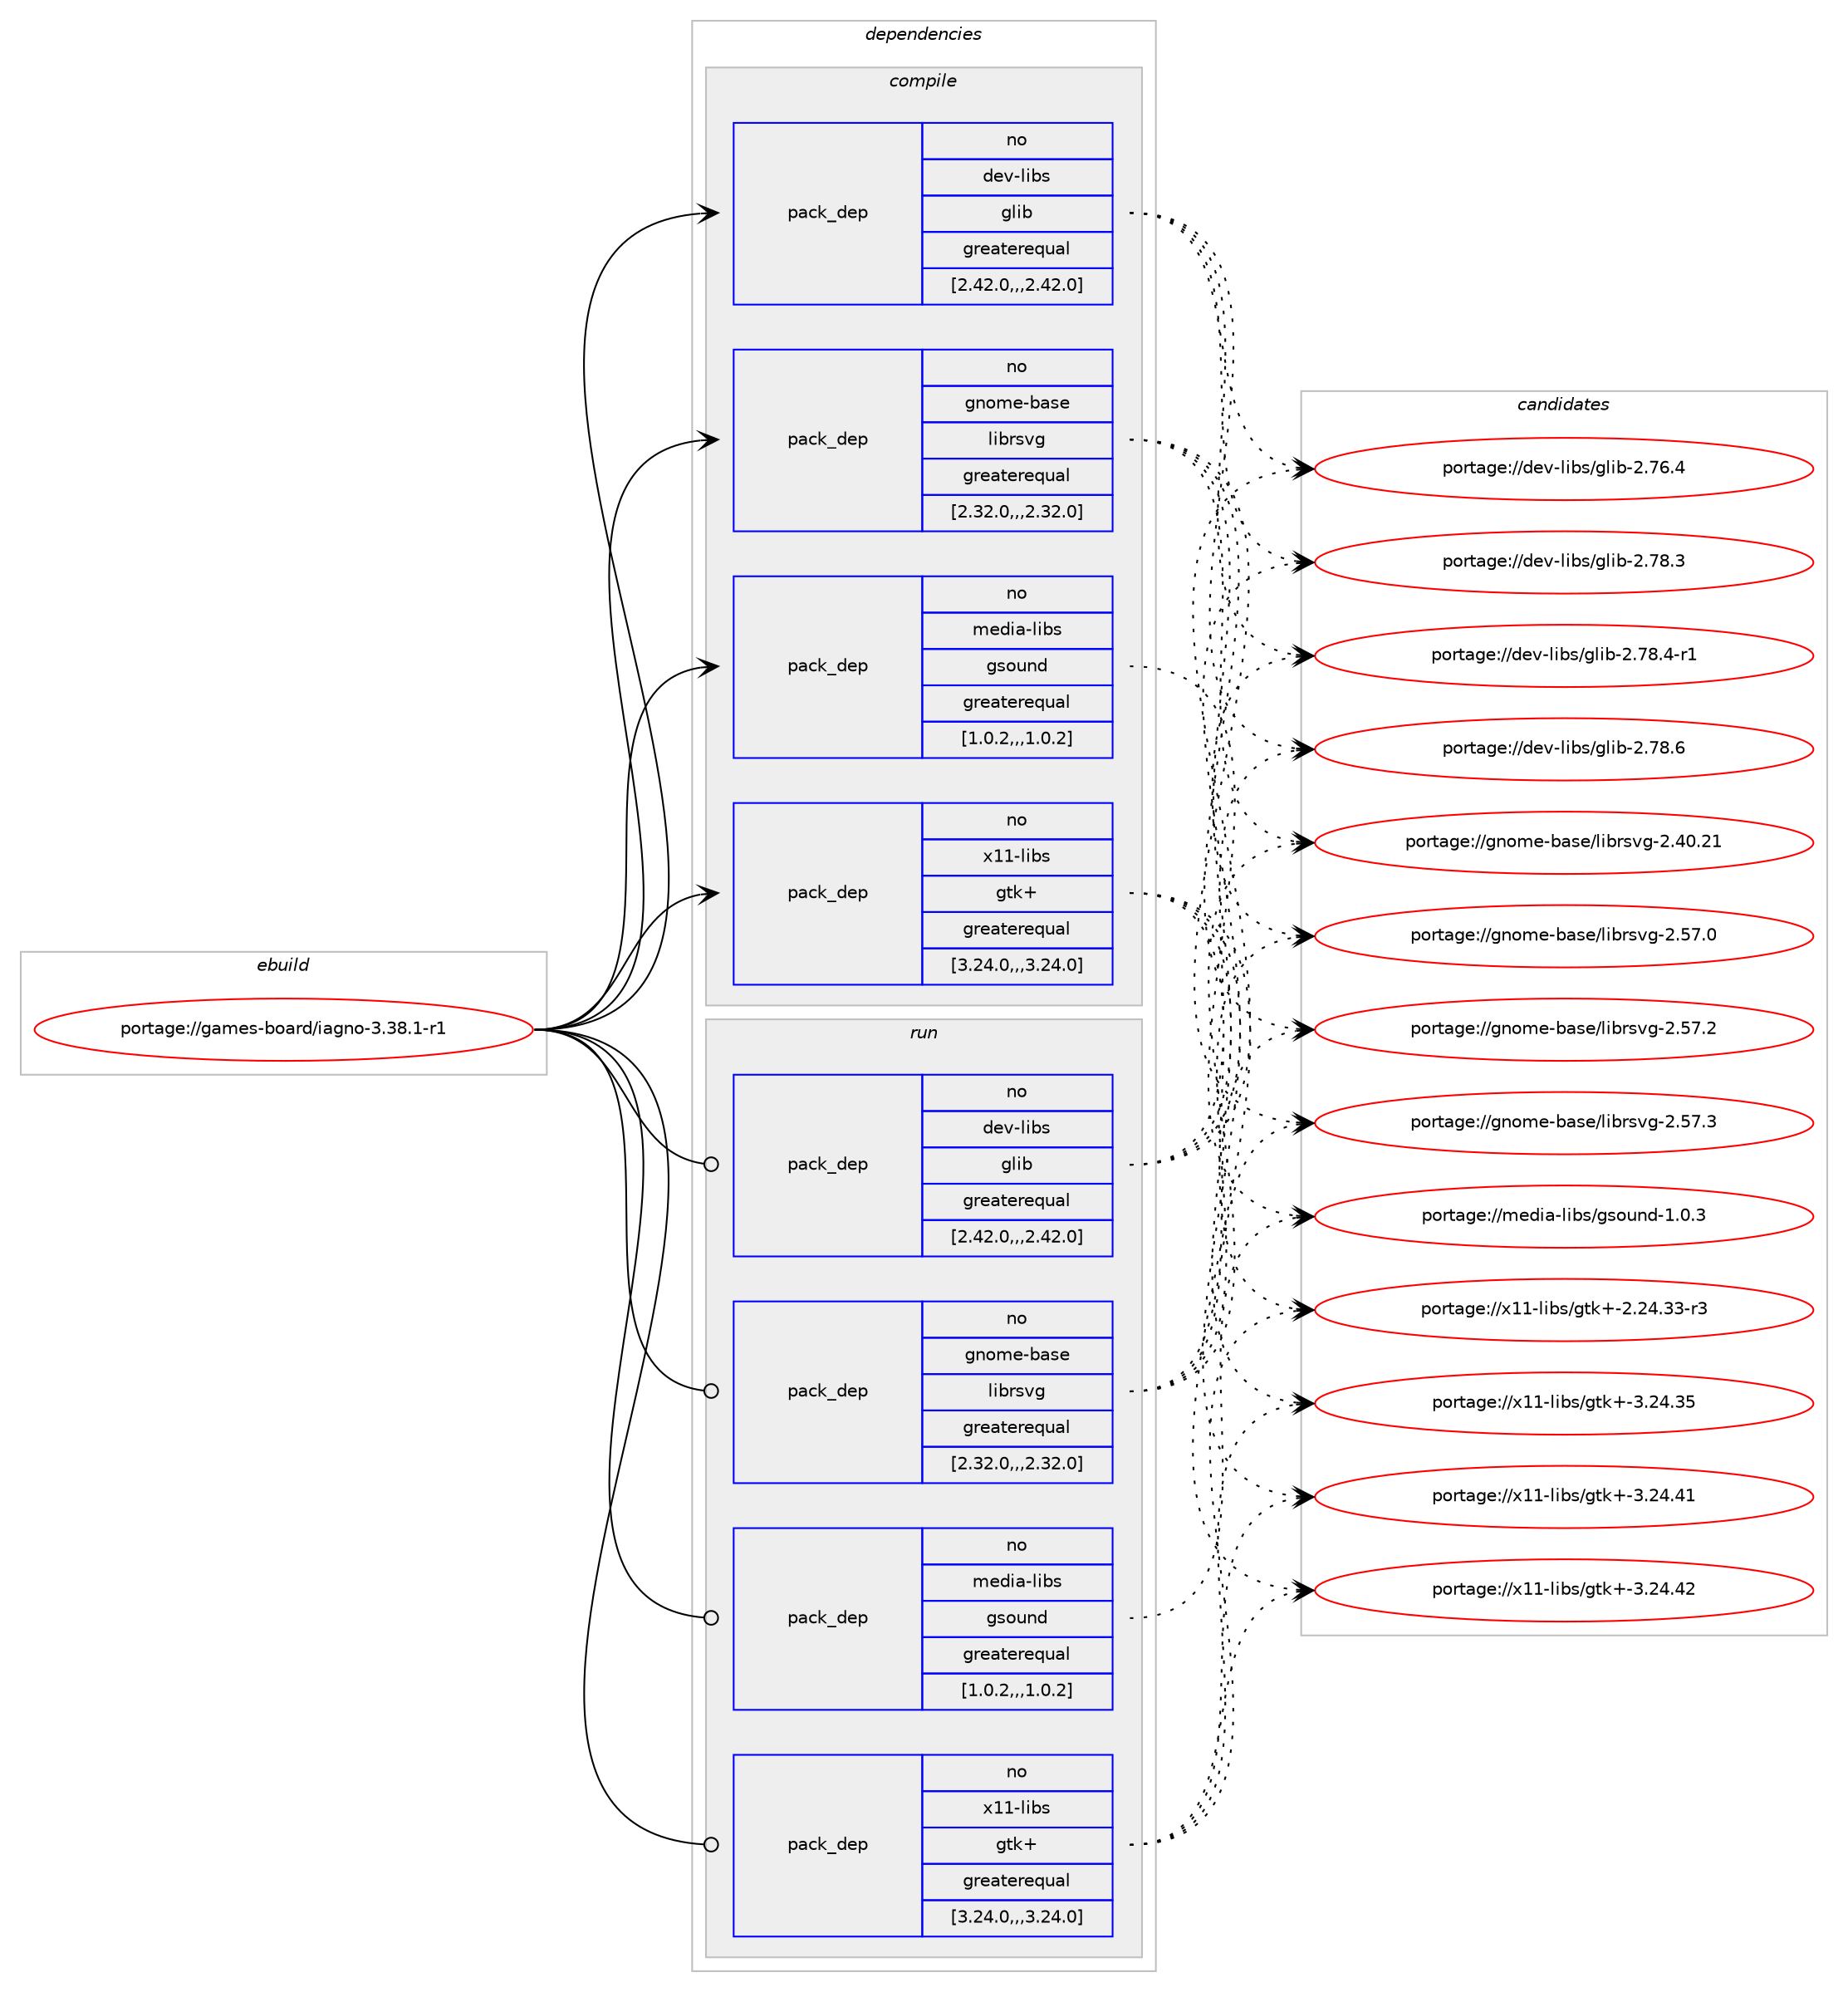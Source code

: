 digraph prolog {

# *************
# Graph options
# *************

newrank=true;
concentrate=true;
compound=true;
graph [rankdir=LR,fontname=Helvetica,fontsize=10,ranksep=1.5];#, ranksep=2.5, nodesep=0.2];
edge  [arrowhead=vee];
node  [fontname=Helvetica,fontsize=10];

# **********
# The ebuild
# **********

subgraph cluster_leftcol {
color=gray;
rank=same;
label=<<i>ebuild</i>>;
id [label="portage://games-board/iagno-3.38.1-r1", color=red, width=4, href="../games-board/iagno-3.38.1-r1.svg"];
}

# ****************
# The dependencies
# ****************

subgraph cluster_midcol {
color=gray;
label=<<i>dependencies</i>>;
subgraph cluster_compile {
fillcolor="#eeeeee";
style=filled;
label=<<i>compile</i>>;
subgraph pack158498 {
dependency221554 [label=<<TABLE BORDER="0" CELLBORDER="1" CELLSPACING="0" CELLPADDING="4" WIDTH="220"><TR><TD ROWSPAN="6" CELLPADDING="30">pack_dep</TD></TR><TR><TD WIDTH="110">no</TD></TR><TR><TD>dev-libs</TD></TR><TR><TD>glib</TD></TR><TR><TD>greaterequal</TD></TR><TR><TD>[2.42.0,,,2.42.0]</TD></TR></TABLE>>, shape=none, color=blue];
}
id:e -> dependency221554:w [weight=20,style="solid",arrowhead="vee"];
subgraph pack158499 {
dependency221555 [label=<<TABLE BORDER="0" CELLBORDER="1" CELLSPACING="0" CELLPADDING="4" WIDTH="220"><TR><TD ROWSPAN="6" CELLPADDING="30">pack_dep</TD></TR><TR><TD WIDTH="110">no</TD></TR><TR><TD>gnome-base</TD></TR><TR><TD>librsvg</TD></TR><TR><TD>greaterequal</TD></TR><TR><TD>[2.32.0,,,2.32.0]</TD></TR></TABLE>>, shape=none, color=blue];
}
id:e -> dependency221555:w [weight=20,style="solid",arrowhead="vee"];
subgraph pack158500 {
dependency221556 [label=<<TABLE BORDER="0" CELLBORDER="1" CELLSPACING="0" CELLPADDING="4" WIDTH="220"><TR><TD ROWSPAN="6" CELLPADDING="30">pack_dep</TD></TR><TR><TD WIDTH="110">no</TD></TR><TR><TD>media-libs</TD></TR><TR><TD>gsound</TD></TR><TR><TD>greaterequal</TD></TR><TR><TD>[1.0.2,,,1.0.2]</TD></TR></TABLE>>, shape=none, color=blue];
}
id:e -> dependency221556:w [weight=20,style="solid",arrowhead="vee"];
subgraph pack158501 {
dependency221557 [label=<<TABLE BORDER="0" CELLBORDER="1" CELLSPACING="0" CELLPADDING="4" WIDTH="220"><TR><TD ROWSPAN="6" CELLPADDING="30">pack_dep</TD></TR><TR><TD WIDTH="110">no</TD></TR><TR><TD>x11-libs</TD></TR><TR><TD>gtk+</TD></TR><TR><TD>greaterequal</TD></TR><TR><TD>[3.24.0,,,3.24.0]</TD></TR></TABLE>>, shape=none, color=blue];
}
id:e -> dependency221557:w [weight=20,style="solid",arrowhead="vee"];
}
subgraph cluster_compileandrun {
fillcolor="#eeeeee";
style=filled;
label=<<i>compile and run</i>>;
}
subgraph cluster_run {
fillcolor="#eeeeee";
style=filled;
label=<<i>run</i>>;
subgraph pack158502 {
dependency221558 [label=<<TABLE BORDER="0" CELLBORDER="1" CELLSPACING="0" CELLPADDING="4" WIDTH="220"><TR><TD ROWSPAN="6" CELLPADDING="30">pack_dep</TD></TR><TR><TD WIDTH="110">no</TD></TR><TR><TD>dev-libs</TD></TR><TR><TD>glib</TD></TR><TR><TD>greaterequal</TD></TR><TR><TD>[2.42.0,,,2.42.0]</TD></TR></TABLE>>, shape=none, color=blue];
}
id:e -> dependency221558:w [weight=20,style="solid",arrowhead="odot"];
subgraph pack158503 {
dependency221559 [label=<<TABLE BORDER="0" CELLBORDER="1" CELLSPACING="0" CELLPADDING="4" WIDTH="220"><TR><TD ROWSPAN="6" CELLPADDING="30">pack_dep</TD></TR><TR><TD WIDTH="110">no</TD></TR><TR><TD>gnome-base</TD></TR><TR><TD>librsvg</TD></TR><TR><TD>greaterequal</TD></TR><TR><TD>[2.32.0,,,2.32.0]</TD></TR></TABLE>>, shape=none, color=blue];
}
id:e -> dependency221559:w [weight=20,style="solid",arrowhead="odot"];
subgraph pack158504 {
dependency221560 [label=<<TABLE BORDER="0" CELLBORDER="1" CELLSPACING="0" CELLPADDING="4" WIDTH="220"><TR><TD ROWSPAN="6" CELLPADDING="30">pack_dep</TD></TR><TR><TD WIDTH="110">no</TD></TR><TR><TD>media-libs</TD></TR><TR><TD>gsound</TD></TR><TR><TD>greaterequal</TD></TR><TR><TD>[1.0.2,,,1.0.2]</TD></TR></TABLE>>, shape=none, color=blue];
}
id:e -> dependency221560:w [weight=20,style="solid",arrowhead="odot"];
subgraph pack158505 {
dependency221561 [label=<<TABLE BORDER="0" CELLBORDER="1" CELLSPACING="0" CELLPADDING="4" WIDTH="220"><TR><TD ROWSPAN="6" CELLPADDING="30">pack_dep</TD></TR><TR><TD WIDTH="110">no</TD></TR><TR><TD>x11-libs</TD></TR><TR><TD>gtk+</TD></TR><TR><TD>greaterequal</TD></TR><TR><TD>[3.24.0,,,3.24.0]</TD></TR></TABLE>>, shape=none, color=blue];
}
id:e -> dependency221561:w [weight=20,style="solid",arrowhead="odot"];
}
}

# **************
# The candidates
# **************

subgraph cluster_choices {
rank=same;
color=gray;
label=<<i>candidates</i>>;

subgraph choice158498 {
color=black;
nodesep=1;
choice1001011184510810598115471031081059845504655544652 [label="portage://dev-libs/glib-2.76.4", color=red, width=4,href="../dev-libs/glib-2.76.4.svg"];
choice1001011184510810598115471031081059845504655564651 [label="portage://dev-libs/glib-2.78.3", color=red, width=4,href="../dev-libs/glib-2.78.3.svg"];
choice10010111845108105981154710310810598455046555646524511449 [label="portage://dev-libs/glib-2.78.4-r1", color=red, width=4,href="../dev-libs/glib-2.78.4-r1.svg"];
choice1001011184510810598115471031081059845504655564654 [label="portage://dev-libs/glib-2.78.6", color=red, width=4,href="../dev-libs/glib-2.78.6.svg"];
dependency221554:e -> choice1001011184510810598115471031081059845504655544652:w [style=dotted,weight="100"];
dependency221554:e -> choice1001011184510810598115471031081059845504655564651:w [style=dotted,weight="100"];
dependency221554:e -> choice10010111845108105981154710310810598455046555646524511449:w [style=dotted,weight="100"];
dependency221554:e -> choice1001011184510810598115471031081059845504655564654:w [style=dotted,weight="100"];
}
subgraph choice158499 {
color=black;
nodesep=1;
choice10311011110910145989711510147108105981141151181034550465248465049 [label="portage://gnome-base/librsvg-2.40.21", color=red, width=4,href="../gnome-base/librsvg-2.40.21.svg"];
choice103110111109101459897115101471081059811411511810345504653554648 [label="portage://gnome-base/librsvg-2.57.0", color=red, width=4,href="../gnome-base/librsvg-2.57.0.svg"];
choice103110111109101459897115101471081059811411511810345504653554650 [label="portage://gnome-base/librsvg-2.57.2", color=red, width=4,href="../gnome-base/librsvg-2.57.2.svg"];
choice103110111109101459897115101471081059811411511810345504653554651 [label="portage://gnome-base/librsvg-2.57.3", color=red, width=4,href="../gnome-base/librsvg-2.57.3.svg"];
dependency221555:e -> choice10311011110910145989711510147108105981141151181034550465248465049:w [style=dotted,weight="100"];
dependency221555:e -> choice103110111109101459897115101471081059811411511810345504653554648:w [style=dotted,weight="100"];
dependency221555:e -> choice103110111109101459897115101471081059811411511810345504653554650:w [style=dotted,weight="100"];
dependency221555:e -> choice103110111109101459897115101471081059811411511810345504653554651:w [style=dotted,weight="100"];
}
subgraph choice158500 {
color=black;
nodesep=1;
choice10910110010597451081059811547103115111117110100454946484651 [label="portage://media-libs/gsound-1.0.3", color=red, width=4,href="../media-libs/gsound-1.0.3.svg"];
dependency221556:e -> choice10910110010597451081059811547103115111117110100454946484651:w [style=dotted,weight="100"];
}
subgraph choice158501 {
color=black;
nodesep=1;
choice12049494510810598115471031161074345504650524651514511451 [label="portage://x11-libs/gtk+-2.24.33-r3", color=red, width=4,href="../x11-libs/gtk+-2.24.33-r3.svg"];
choice1204949451081059811547103116107434551465052465153 [label="portage://x11-libs/gtk+-3.24.35", color=red, width=4,href="../x11-libs/gtk+-3.24.35.svg"];
choice1204949451081059811547103116107434551465052465249 [label="portage://x11-libs/gtk+-3.24.41", color=red, width=4,href="../x11-libs/gtk+-3.24.41.svg"];
choice1204949451081059811547103116107434551465052465250 [label="portage://x11-libs/gtk+-3.24.42", color=red, width=4,href="../x11-libs/gtk+-3.24.42.svg"];
dependency221557:e -> choice12049494510810598115471031161074345504650524651514511451:w [style=dotted,weight="100"];
dependency221557:e -> choice1204949451081059811547103116107434551465052465153:w [style=dotted,weight="100"];
dependency221557:e -> choice1204949451081059811547103116107434551465052465249:w [style=dotted,weight="100"];
dependency221557:e -> choice1204949451081059811547103116107434551465052465250:w [style=dotted,weight="100"];
}
subgraph choice158502 {
color=black;
nodesep=1;
choice1001011184510810598115471031081059845504655544652 [label="portage://dev-libs/glib-2.76.4", color=red, width=4,href="../dev-libs/glib-2.76.4.svg"];
choice1001011184510810598115471031081059845504655564651 [label="portage://dev-libs/glib-2.78.3", color=red, width=4,href="../dev-libs/glib-2.78.3.svg"];
choice10010111845108105981154710310810598455046555646524511449 [label="portage://dev-libs/glib-2.78.4-r1", color=red, width=4,href="../dev-libs/glib-2.78.4-r1.svg"];
choice1001011184510810598115471031081059845504655564654 [label="portage://dev-libs/glib-2.78.6", color=red, width=4,href="../dev-libs/glib-2.78.6.svg"];
dependency221558:e -> choice1001011184510810598115471031081059845504655544652:w [style=dotted,weight="100"];
dependency221558:e -> choice1001011184510810598115471031081059845504655564651:w [style=dotted,weight="100"];
dependency221558:e -> choice10010111845108105981154710310810598455046555646524511449:w [style=dotted,weight="100"];
dependency221558:e -> choice1001011184510810598115471031081059845504655564654:w [style=dotted,weight="100"];
}
subgraph choice158503 {
color=black;
nodesep=1;
choice10311011110910145989711510147108105981141151181034550465248465049 [label="portage://gnome-base/librsvg-2.40.21", color=red, width=4,href="../gnome-base/librsvg-2.40.21.svg"];
choice103110111109101459897115101471081059811411511810345504653554648 [label="portage://gnome-base/librsvg-2.57.0", color=red, width=4,href="../gnome-base/librsvg-2.57.0.svg"];
choice103110111109101459897115101471081059811411511810345504653554650 [label="portage://gnome-base/librsvg-2.57.2", color=red, width=4,href="../gnome-base/librsvg-2.57.2.svg"];
choice103110111109101459897115101471081059811411511810345504653554651 [label="portage://gnome-base/librsvg-2.57.3", color=red, width=4,href="../gnome-base/librsvg-2.57.3.svg"];
dependency221559:e -> choice10311011110910145989711510147108105981141151181034550465248465049:w [style=dotted,weight="100"];
dependency221559:e -> choice103110111109101459897115101471081059811411511810345504653554648:w [style=dotted,weight="100"];
dependency221559:e -> choice103110111109101459897115101471081059811411511810345504653554650:w [style=dotted,weight="100"];
dependency221559:e -> choice103110111109101459897115101471081059811411511810345504653554651:w [style=dotted,weight="100"];
}
subgraph choice158504 {
color=black;
nodesep=1;
choice10910110010597451081059811547103115111117110100454946484651 [label="portage://media-libs/gsound-1.0.3", color=red, width=4,href="../media-libs/gsound-1.0.3.svg"];
dependency221560:e -> choice10910110010597451081059811547103115111117110100454946484651:w [style=dotted,weight="100"];
}
subgraph choice158505 {
color=black;
nodesep=1;
choice12049494510810598115471031161074345504650524651514511451 [label="portage://x11-libs/gtk+-2.24.33-r3", color=red, width=4,href="../x11-libs/gtk+-2.24.33-r3.svg"];
choice1204949451081059811547103116107434551465052465153 [label="portage://x11-libs/gtk+-3.24.35", color=red, width=4,href="../x11-libs/gtk+-3.24.35.svg"];
choice1204949451081059811547103116107434551465052465249 [label="portage://x11-libs/gtk+-3.24.41", color=red, width=4,href="../x11-libs/gtk+-3.24.41.svg"];
choice1204949451081059811547103116107434551465052465250 [label="portage://x11-libs/gtk+-3.24.42", color=red, width=4,href="../x11-libs/gtk+-3.24.42.svg"];
dependency221561:e -> choice12049494510810598115471031161074345504650524651514511451:w [style=dotted,weight="100"];
dependency221561:e -> choice1204949451081059811547103116107434551465052465153:w [style=dotted,weight="100"];
dependency221561:e -> choice1204949451081059811547103116107434551465052465249:w [style=dotted,weight="100"];
dependency221561:e -> choice1204949451081059811547103116107434551465052465250:w [style=dotted,weight="100"];
}
}

}
